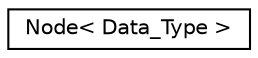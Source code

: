 digraph "Graphical Class Hierarchy"
{
 // LATEX_PDF_SIZE
  edge [fontname="Helvetica",fontsize="10",labelfontname="Helvetica",labelfontsize="10"];
  node [fontname="Helvetica",fontsize="10",shape=record];
  rankdir="LR";
  Node0 [label="Node\< Data_Type \>",height=0.2,width=0.4,color="black", fillcolor="white", style="filled",URL="$class_node.html",tooltip=" "];
}
